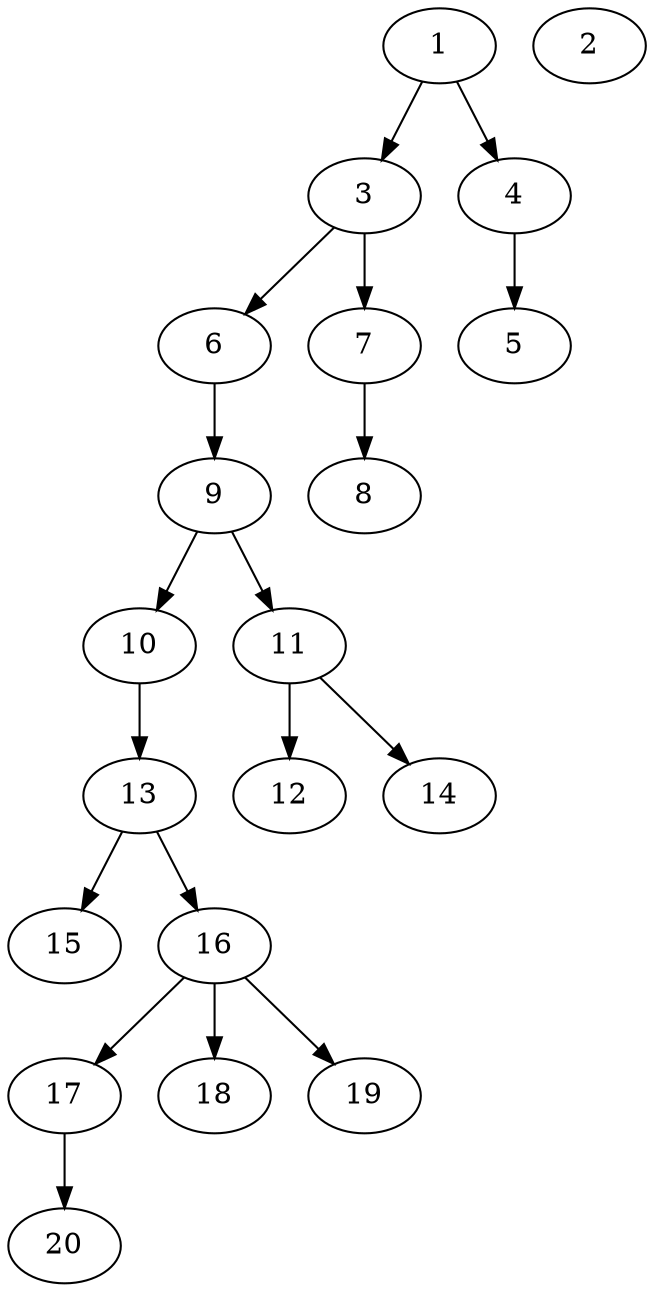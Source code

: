 // DAG (tier=1-easy, mode=data, n=20, ccr=0.349, fat=0.396, density=0.349, regular=0.686, jump=0.017, mindata=1048576, maxdata=8388608)
// DAG automatically generated by daggen at Sun Aug 24 16:33:32 2025
// /home/ermia/Project/Environments/daggen/bin/daggen --dot --ccr 0.349 --fat 0.396 --regular 0.686 --density 0.349 --jump 0.017 --mindata 1048576 --maxdata 8388608 -n 20 
digraph G {
  1 [size="349670760953978752", alpha="0.17", expect_size="174835380476989376"]
  1 -> 3 [size ="129627154546688"]
  1 -> 4 [size ="129627154546688"]
  2 [size="3922235657063643", alpha="0.13", expect_size="1961117828531821"]
  3 [size="21212852198872936", alpha="0.07", expect_size="10606426099436468"]
  3 -> 6 [size ="484016104931328"]
  3 -> 7 [size ="484016104931328"]
  4 [size="3891110078048108544", alpha="0.18", expect_size="1945555039024054272"]
  4 -> 5 [size ="19791209299968"]
  5 [size="520686444532583232", alpha="0.15", expect_size="260343222266291616"]
  6 [size="334352491219882344448", alpha="0.03", expect_size="167176245609941172224"]
  6 -> 9 [size ="385383422492672"]
  7 [size="68983680339780208", alpha="0.16", expect_size="34491840169890104"]
  7 -> 8 [size ="84349475094528"]
  8 [size="229715634513536320", alpha="0.19", expect_size="114857817256768160"]
  9 [size="34398646236216295424", alpha="0.12", expect_size="17199323118108147712"]
  9 -> 10 [size ="84615687569408"]
  9 -> 11 [size ="84615687569408"]
  10 [size="3845689020776448000", alpha="0.20", expect_size="1922844510388224000"]
  10 -> 13 [size ="19636892467200"]
  11 [size="129360596675757632", alpha="0.07", expect_size="64680298337878816"]
  11 -> 12 [size ="85363313868800"]
  11 -> 14 [size ="85363313868800"]
  12 [size="77358043539822480", alpha="0.16", expect_size="38679021769911240"]
  13 [size="4839708831063133", alpha="0.02", expect_size="2419854415531566"]
  13 -> 15 [size ="78291088179200"]
  13 -> 16 [size ="78291088179200"]
  14 [size="256274392925075406848", alpha="0.00", expect_size="128137196462537703424"]
  15 [size="9263576378552422", alpha="0.01", expect_size="4631788189276211"]
  16 [size="1841544938077028352", alpha="0.06", expect_size="920772469038514176"]
  16 -> 17 [size ="12019273039872"]
  16 -> 18 [size ="12019273039872"]
  16 -> 19 [size ="12019273039872"]
  17 [size="53685714130405687296", alpha="0.09", expect_size="26842857065202843648"]
  17 -> 20 [size ="113848979816448"]
  18 [size="81268261999607808000", alpha="0.15", expect_size="40634130999803904000"]
  19 [size="12896735967467188", alpha="0.16", expect_size="6448367983733594"]
  20 [size="3739303628787372", alpha="0.13", expect_size="1869651814393686"]
}